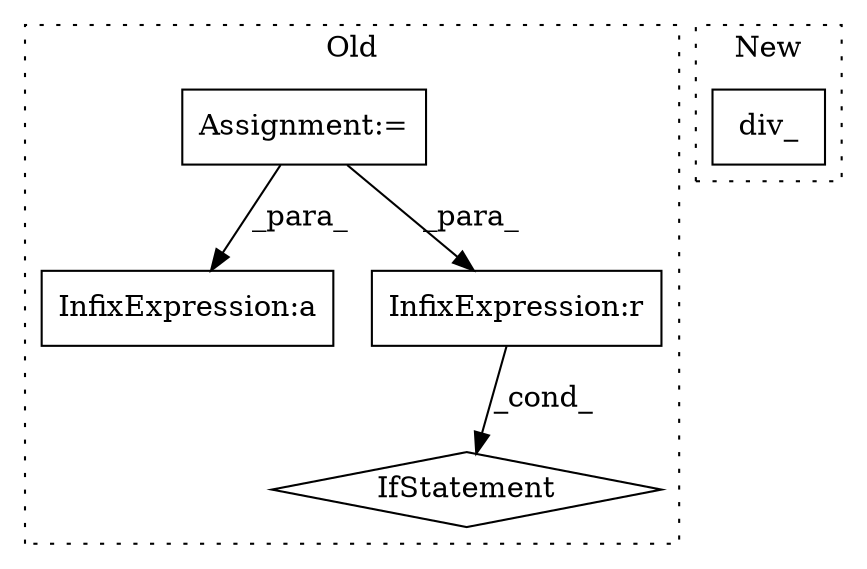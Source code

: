 digraph G {
subgraph cluster0 {
1 [label="IfStatement" a="25" s="1718" l="3" shape="diamond"];
3 [label="Assignment:=" a="7" s="1599" l="1" shape="box"];
4 [label="InfixExpression:a" a="27" s="1784" l="3" shape="box"];
5 [label="InfixExpression:r" a="27" s="1709" l="4" shape="box"];
label = "Old";
style="dotted";
}
subgraph cluster1 {
2 [label="div_" a="32" s="1675,1690" l="5,1" shape="box"];
label = "New";
style="dotted";
}
3 -> 5 [label="_para_"];
3 -> 4 [label="_para_"];
5 -> 1 [label="_cond_"];
}